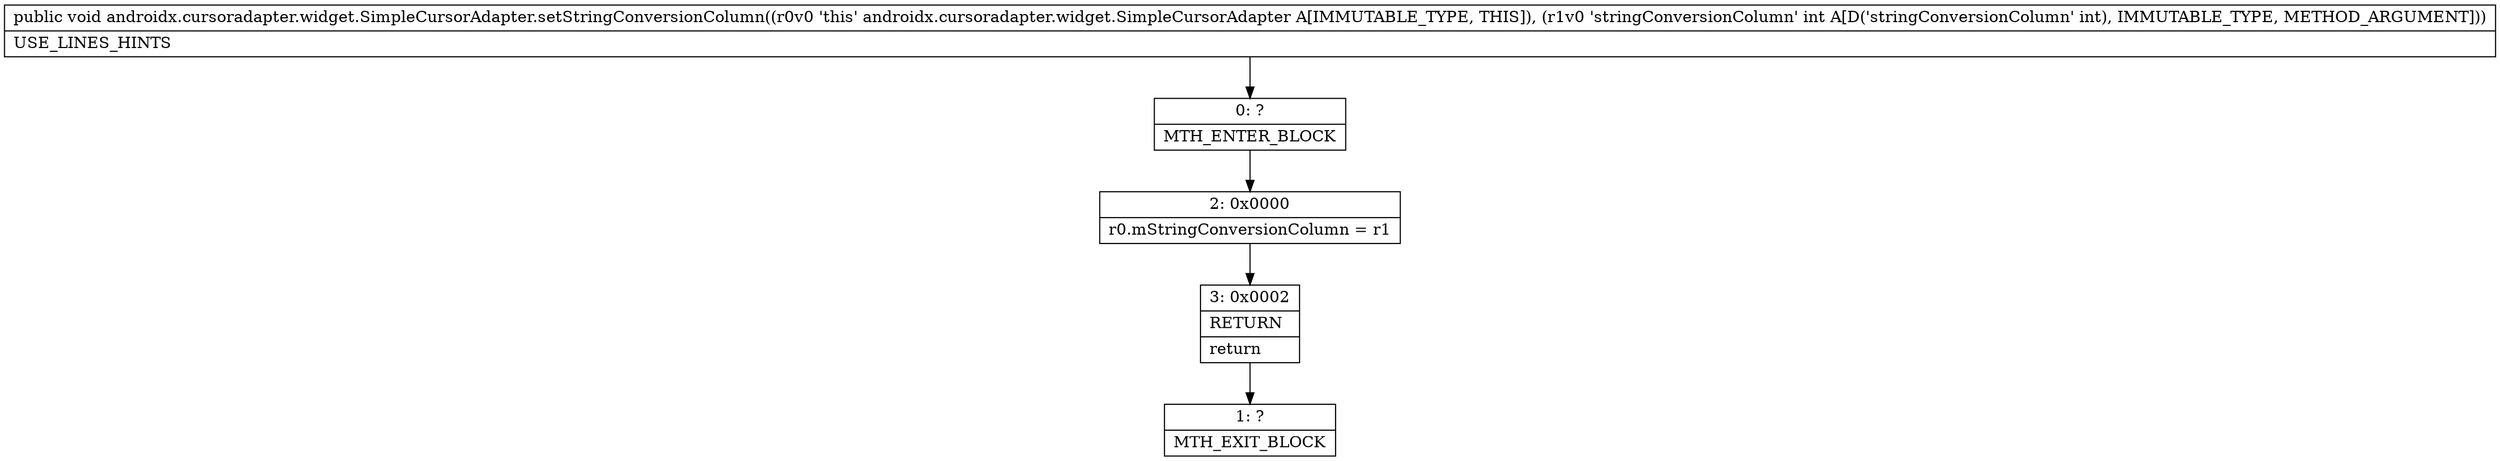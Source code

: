 digraph "CFG forandroidx.cursoradapter.widget.SimpleCursorAdapter.setStringConversionColumn(I)V" {
Node_0 [shape=record,label="{0\:\ ?|MTH_ENTER_BLOCK\l}"];
Node_2 [shape=record,label="{2\:\ 0x0000|r0.mStringConversionColumn = r1\l}"];
Node_3 [shape=record,label="{3\:\ 0x0002|RETURN\l|return\l}"];
Node_1 [shape=record,label="{1\:\ ?|MTH_EXIT_BLOCK\l}"];
MethodNode[shape=record,label="{public void androidx.cursoradapter.widget.SimpleCursorAdapter.setStringConversionColumn((r0v0 'this' androidx.cursoradapter.widget.SimpleCursorAdapter A[IMMUTABLE_TYPE, THIS]), (r1v0 'stringConversionColumn' int A[D('stringConversionColumn' int), IMMUTABLE_TYPE, METHOD_ARGUMENT]))  | USE_LINES_HINTS\l}"];
MethodNode -> Node_0;Node_0 -> Node_2;
Node_2 -> Node_3;
Node_3 -> Node_1;
}

